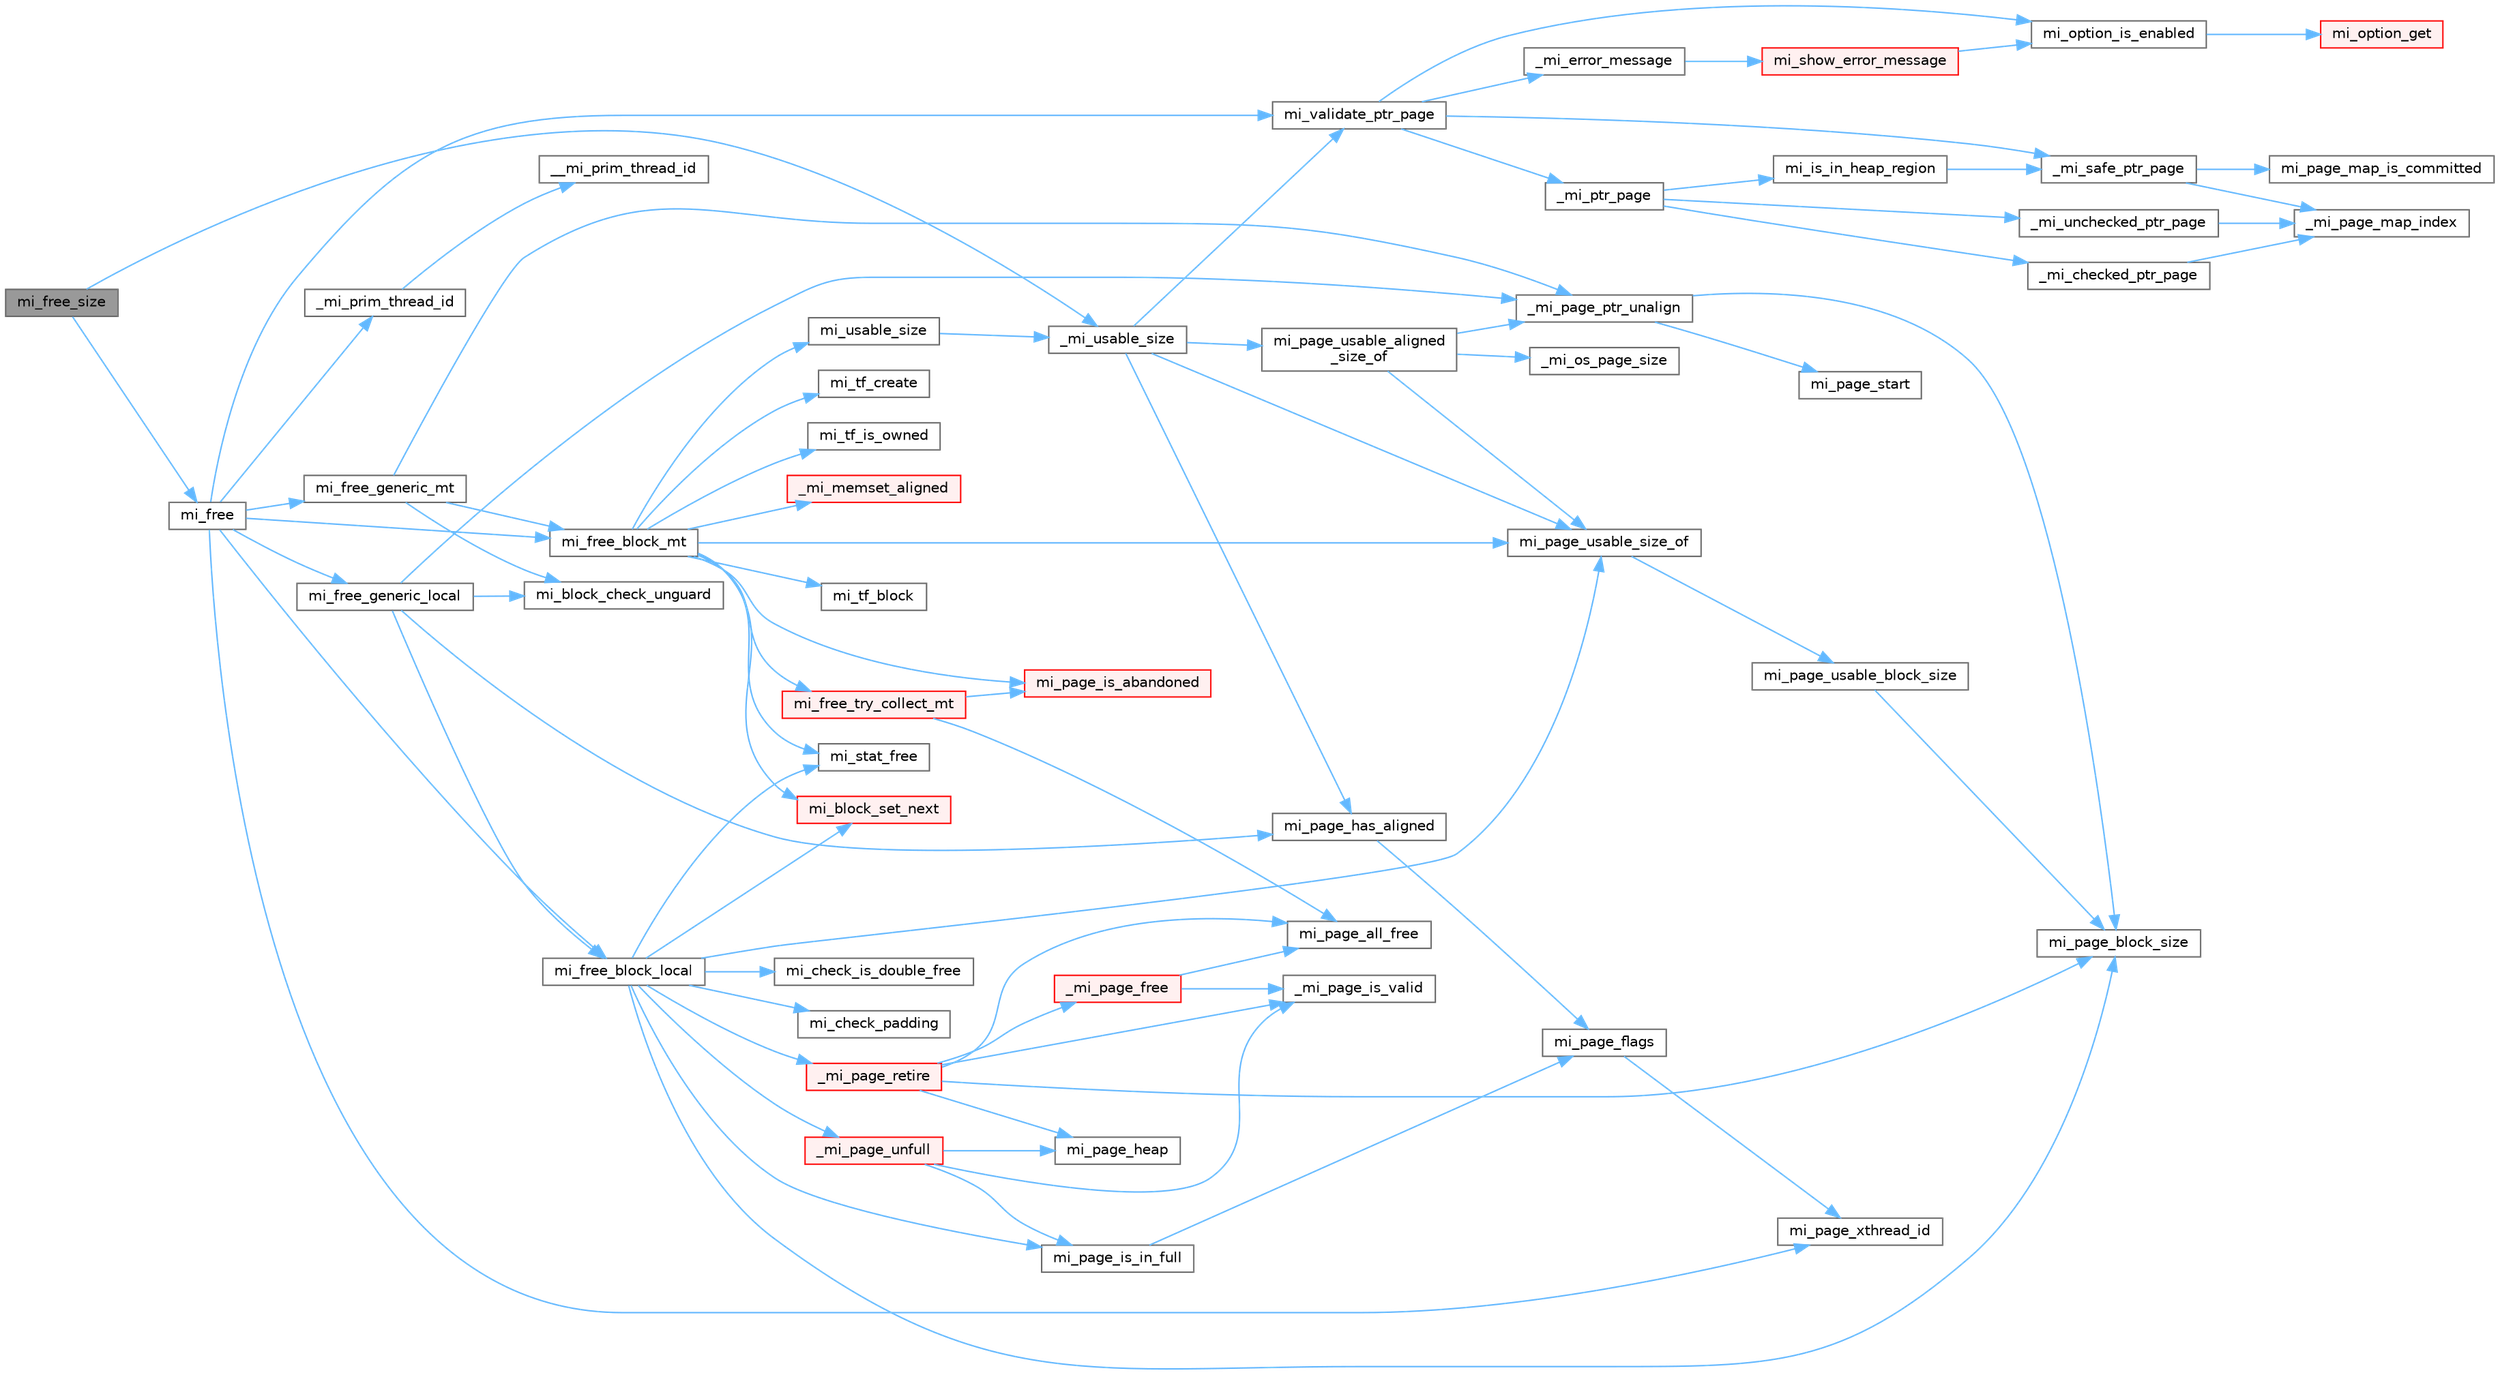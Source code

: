 digraph "mi_free_size"
{
 // LATEX_PDF_SIZE
  bgcolor="transparent";
  edge [fontname=Helvetica,fontsize=10,labelfontname=Helvetica,labelfontsize=10];
  node [fontname=Helvetica,fontsize=10,shape=box,height=0.2,width=0.4];
  rankdir="LR";
  Node1 [id="Node000001",label="mi_free_size",height=0.2,width=0.4,color="gray40", fillcolor="grey60", style="filled", fontcolor="black",tooltip=" "];
  Node1 -> Node2 [id="edge79_Node000001_Node000002",color="steelblue1",style="solid",tooltip=" "];
  Node2 [id="Node000002",label="_mi_usable_size",height=0.2,width=0.4,color="grey40", fillcolor="white", style="filled",URL="$free_8c.html#ad2304b1ed3a49b8c20e550c060d5627d",tooltip=" "];
  Node2 -> Node3 [id="edge80_Node000002_Node000003",color="steelblue1",style="solid",tooltip=" "];
  Node3 [id="Node000003",label="mi_page_has_aligned",height=0.2,width=0.4,color="grey40", fillcolor="white", style="filled",URL="$_e_a_s_t_l_2packages_2mimalloc_2include_2mimalloc_2internal_8h.html#ae0b5641b1e2fabf59c84685e08520852",tooltip=" "];
  Node3 -> Node4 [id="edge81_Node000003_Node000004",color="steelblue1",style="solid",tooltip=" "];
  Node4 [id="Node000004",label="mi_page_flags",height=0.2,width=0.4,color="grey40", fillcolor="white", style="filled",URL="$_e_a_s_t_l_2packages_2mimalloc_2include_2mimalloc_2internal_8h.html#a3d26e50ecf7ae2045d2a6dc69c3c30c8",tooltip=" "];
  Node4 -> Node5 [id="edge82_Node000004_Node000005",color="steelblue1",style="solid",tooltip=" "];
  Node5 [id="Node000005",label="mi_page_xthread_id",height=0.2,width=0.4,color="grey40", fillcolor="white", style="filled",URL="$_e_a_s_t_l_2packages_2mimalloc_2include_2mimalloc_2internal_8h.html#af15a53be4fb9aa00af3c25632b1b1dac",tooltip=" "];
  Node2 -> Node6 [id="edge83_Node000002_Node000006",color="steelblue1",style="solid",tooltip=" "];
  Node6 [id="Node000006",label="mi_page_usable_aligned\l_size_of",height=0.2,width=0.4,color="grey40", fillcolor="white", style="filled",URL="$free_8c.html#a85c1b5ab3965f4a581f194aa06d0cf45",tooltip=" "];
  Node6 -> Node7 [id="edge84_Node000006_Node000007",color="steelblue1",style="solid",tooltip=" "];
  Node7 [id="Node000007",label="_mi_os_page_size",height=0.2,width=0.4,color="grey40", fillcolor="white", style="filled",URL="$os_8c.html#a723e4c95209d4c6282b53317473e83d5",tooltip=" "];
  Node6 -> Node8 [id="edge85_Node000006_Node000008",color="steelblue1",style="solid",tooltip=" "];
  Node8 [id="Node000008",label="_mi_page_ptr_unalign",height=0.2,width=0.4,color="grey40", fillcolor="white", style="filled",URL="$free_8c.html#a02c896f799e571b628b2d7747ca9f771",tooltip=" "];
  Node8 -> Node9 [id="edge86_Node000008_Node000009",color="steelblue1",style="solid",tooltip=" "];
  Node9 [id="Node000009",label="mi_page_block_size",height=0.2,width=0.4,color="grey40", fillcolor="white", style="filled",URL="$_e_a_s_t_l_2packages_2mimalloc_2include_2mimalloc_2internal_8h.html#a6134893990c1f09da2b40092ceecc780",tooltip=" "];
  Node8 -> Node10 [id="edge87_Node000008_Node000010",color="steelblue1",style="solid",tooltip=" "];
  Node10 [id="Node000010",label="mi_page_start",height=0.2,width=0.4,color="grey40", fillcolor="white", style="filled",URL="$_e_a_s_t_l_2packages_2mimalloc_2include_2mimalloc_2internal_8h.html#a95e8b035747d340ad060f5cf0811b7e9",tooltip=" "];
  Node6 -> Node11 [id="edge88_Node000006_Node000011",color="steelblue1",style="solid",tooltip=" "];
  Node11 [id="Node000011",label="mi_page_usable_size_of",height=0.2,width=0.4,color="grey40", fillcolor="white", style="filled",URL="$free_8c.html#a26335e66b160c5319806a2e33f7b70e7",tooltip=" "];
  Node11 -> Node12 [id="edge89_Node000011_Node000012",color="steelblue1",style="solid",tooltip=" "];
  Node12 [id="Node000012",label="mi_page_usable_block_size",height=0.2,width=0.4,color="grey40", fillcolor="white", style="filled",URL="$_e_a_s_t_l_2packages_2mimalloc_2include_2mimalloc_2internal_8h.html#a432abca03d059a7d40d8d39617afc8f7",tooltip=" "];
  Node12 -> Node9 [id="edge90_Node000012_Node000009",color="steelblue1",style="solid",tooltip=" "];
  Node2 -> Node11 [id="edge91_Node000002_Node000011",color="steelblue1",style="solid",tooltip=" "];
  Node2 -> Node13 [id="edge92_Node000002_Node000013",color="steelblue1",style="solid",tooltip=" "];
  Node13 [id="Node000013",label="mi_validate_ptr_page",height=0.2,width=0.4,color="grey40", fillcolor="white", style="filled",URL="$free_8c.html#a3c325fa47ff6342dca1b913607844b93",tooltip=" "];
  Node13 -> Node14 [id="edge93_Node000013_Node000014",color="steelblue1",style="solid",tooltip=" "];
  Node14 [id="Node000014",label="_mi_error_message",height=0.2,width=0.4,color="grey40", fillcolor="white", style="filled",URL="$options_8c.html#a2bebc073bcaac71658e57bb260c2e426",tooltip=" "];
  Node14 -> Node15 [id="edge94_Node000014_Node000015",color="steelblue1",style="solid",tooltip=" "];
  Node15 [id="Node000015",label="mi_show_error_message",height=0.2,width=0.4,color="red", fillcolor="#FFF0F0", style="filled",URL="$options_8c.html#a025f32c63014753e87fd7a579d2bb8aa",tooltip=" "];
  Node15 -> Node16 [id="edge95_Node000015_Node000016",color="steelblue1",style="solid",tooltip=" "];
  Node16 [id="Node000016",label="mi_option_is_enabled",height=0.2,width=0.4,color="grey40", fillcolor="white", style="filled",URL="$group__options.html#ga459ad98f18b3fc9275474807fe0ca188",tooltip=" "];
  Node16 -> Node17 [id="edge96_Node000016_Node000017",color="steelblue1",style="solid",tooltip=" "];
  Node17 [id="Node000017",label="mi_option_get",height=0.2,width=0.4,color="red", fillcolor="#FFF0F0", style="filled",URL="$group__options.html#ga7e8af195cc81d3fa64ccf2662caa565a",tooltip=" "];
  Node13 -> Node51 [id="edge97_Node000013_Node000051",color="steelblue1",style="solid",tooltip=" "];
  Node51 [id="Node000051",label="_mi_ptr_page",height=0.2,width=0.4,color="grey40", fillcolor="white", style="filled",URL="$_e_a_s_t_l_2packages_2mimalloc_2include_2mimalloc_2internal_8h.html#acd84a462a2045538d19ecc56e6cc29f6",tooltip=" "];
  Node51 -> Node52 [id="edge98_Node000051_Node000052",color="steelblue1",style="solid",tooltip=" "];
  Node52 [id="Node000052",label="_mi_checked_ptr_page",height=0.2,width=0.4,color="grey40", fillcolor="white", style="filled",URL="$_e_a_s_t_l_2packages_2mimalloc_2include_2mimalloc_2internal_8h.html#aae1cb48b790d504329cb8031a6a716ef",tooltip=" "];
  Node52 -> Node53 [id="edge99_Node000052_Node000053",color="steelblue1",style="solid",tooltip=" "];
  Node53 [id="Node000053",label="_mi_page_map_index",height=0.2,width=0.4,color="grey40", fillcolor="white", style="filled",URL="$_e_a_s_t_l_2packages_2mimalloc_2include_2mimalloc_2internal_8h.html#ac5fb64f98ad24fd3b47091a14425c3dc",tooltip=" "];
  Node51 -> Node54 [id="edge100_Node000051_Node000054",color="steelblue1",style="solid",tooltip=" "];
  Node54 [id="Node000054",label="_mi_unchecked_ptr_page",height=0.2,width=0.4,color="grey40", fillcolor="white", style="filled",URL="$_e_a_s_t_l_2packages_2mimalloc_2include_2mimalloc_2internal_8h.html#af17a42b9aa712fc80ff8d725eb2300ec",tooltip=" "];
  Node54 -> Node53 [id="edge101_Node000054_Node000053",color="steelblue1",style="solid",tooltip=" "];
  Node51 -> Node55 [id="edge102_Node000051_Node000055",color="steelblue1",style="solid",tooltip=" "];
  Node55 [id="Node000055",label="mi_is_in_heap_region",height=0.2,width=0.4,color="grey40", fillcolor="white", style="filled",URL="$group__extended.html#ga5f071b10d4df1c3658e04e7fd67a94e6",tooltip=" "];
  Node55 -> Node56 [id="edge103_Node000055_Node000056",color="steelblue1",style="solid",tooltip=" "];
  Node56 [id="Node000056",label="_mi_safe_ptr_page",height=0.2,width=0.4,color="grey40", fillcolor="white", style="filled",URL="$page-map_8c.html#aa93d85305e51471aa1951ab818628a63",tooltip=" "];
  Node56 -> Node53 [id="edge104_Node000056_Node000053",color="steelblue1",style="solid",tooltip=" "];
  Node56 -> Node57 [id="edge105_Node000056_Node000057",color="steelblue1",style="solid",tooltip=" "];
  Node57 [id="Node000057",label="mi_page_map_is_committed",height=0.2,width=0.4,color="grey40", fillcolor="white", style="filled",URL="$page-map_8c.html#a271749b52471483dcfa20040df00277e",tooltip=" "];
  Node13 -> Node56 [id="edge106_Node000013_Node000056",color="steelblue1",style="solid",tooltip=" "];
  Node13 -> Node16 [id="edge107_Node000013_Node000016",color="steelblue1",style="solid",tooltip=" "];
  Node1 -> Node58 [id="edge108_Node000001_Node000058",color="steelblue1",style="solid",tooltip=" "];
  Node58 [id="Node000058",label="mi_free",height=0.2,width=0.4,color="grey40", fillcolor="white", style="filled",URL="$group__malloc.html#gaf2c7b89c327d1f60f59e68b9ea644d95",tooltip=" "];
  Node58 -> Node33 [id="edge109_Node000058_Node000033",color="steelblue1",style="solid",tooltip=" "];
  Node33 [id="Node000033",label="_mi_prim_thread_id",height=0.2,width=0.4,color="grey40", fillcolor="white", style="filled",URL="$prim_8h.html#a3875c92cbb791d0a7c69bc1fd2df6804",tooltip=" "];
  Node33 -> Node34 [id="edge110_Node000033_Node000034",color="steelblue1",style="solid",tooltip=" "];
  Node34 [id="Node000034",label="__mi_prim_thread_id",height=0.2,width=0.4,color="grey40", fillcolor="white", style="filled",URL="$prim_8h.html#a42ea20cb0253ec21dff5f6770927df20",tooltip=" "];
  Node58 -> Node59 [id="edge111_Node000058_Node000059",color="steelblue1",style="solid",tooltip=" "];
  Node59 [id="Node000059",label="mi_free_block_local",height=0.2,width=0.4,color="grey40", fillcolor="white", style="filled",URL="$free_8c.html#a4ea336aeb08fb4786186f6087a751d3c",tooltip=" "];
  Node59 -> Node60 [id="edge112_Node000059_Node000060",color="steelblue1",style="solid",tooltip=" "];
  Node60 [id="Node000060",label="_mi_page_retire",height=0.2,width=0.4,color="red", fillcolor="#FFF0F0", style="filled",URL="$page_8c.html#a54b1e58a3b88604ea8dc4d9220f4c32c",tooltip=" "];
  Node60 -> Node61 [id="edge113_Node000060_Node000061",color="steelblue1",style="solid",tooltip=" "];
  Node61 [id="Node000061",label="_mi_page_free",height=0.2,width=0.4,color="red", fillcolor="#FFF0F0", style="filled",URL="$page_8c.html#a1c5c78a8becee842d5b9444a2ee67a3b",tooltip=" "];
  Node61 -> Node235 [id="edge114_Node000061_Node000235",color="steelblue1",style="solid",tooltip=" "];
  Node235 [id="Node000235",label="_mi_page_is_valid",height=0.2,width=0.4,color="grey40", fillcolor="white", style="filled",URL="$_e_a_s_t_l_2packages_2mimalloc_2include_2mimalloc_2internal_8h.html#af1d572618734511626662f9f7befb8e9",tooltip=" "];
  Node61 -> Node226 [id="edge115_Node000061_Node000226",color="steelblue1",style="solid",tooltip=" "];
  Node226 [id="Node000226",label="mi_page_all_free",height=0.2,width=0.4,color="grey40", fillcolor="white", style="filled",URL="$_e_a_s_t_l_2packages_2mimalloc_2include_2mimalloc_2internal_8h.html#adfd6d23350810ca36986ffbc5459c93d",tooltip=" "];
  Node60 -> Node235 [id="edge116_Node000060_Node000235",color="steelblue1",style="solid",tooltip=" "];
  Node60 -> Node226 [id="edge117_Node000060_Node000226",color="steelblue1",style="solid",tooltip=" "];
  Node60 -> Node9 [id="edge118_Node000060_Node000009",color="steelblue1",style="solid",tooltip=" "];
  Node60 -> Node244 [id="edge119_Node000060_Node000244",color="steelblue1",style="solid",tooltip=" "];
  Node244 [id="Node000244",label="mi_page_heap",height=0.2,width=0.4,color="grey40", fillcolor="white", style="filled",URL="$_e_a_s_t_l_2packages_2mimalloc_2include_2mimalloc_2internal_8h.html#a35ba87308ac94f73791017e50d3ab4c7",tooltip=" "];
  Node59 -> Node252 [id="edge120_Node000059_Node000252",color="steelblue1",style="solid",tooltip=" "];
  Node252 [id="Node000252",label="_mi_page_unfull",height=0.2,width=0.4,color="red", fillcolor="#FFF0F0", style="filled",URL="$page_8c.html#a56fb2dd5b89d7848f041fc2f9ad189a0",tooltip=" "];
  Node252 -> Node235 [id="edge121_Node000252_Node000235",color="steelblue1",style="solid",tooltip=" "];
  Node252 -> Node244 [id="edge122_Node000252_Node000244",color="steelblue1",style="solid",tooltip=" "];
  Node252 -> Node239 [id="edge123_Node000252_Node000239",color="steelblue1",style="solid",tooltip=" "];
  Node239 [id="Node000239",label="mi_page_is_in_full",height=0.2,width=0.4,color="grey40", fillcolor="white", style="filled",URL="$_e_a_s_t_l_2packages_2mimalloc_2include_2mimalloc_2internal_8h.html#a250f4d0710309fb1cff782cd06644842",tooltip=" "];
  Node239 -> Node4 [id="edge124_Node000239_Node000004",color="steelblue1",style="solid",tooltip=" "];
  Node59 -> Node255 [id="edge125_Node000059_Node000255",color="steelblue1",style="solid",tooltip=" "];
  Node255 [id="Node000255",label="mi_block_set_next",height=0.2,width=0.4,color="red", fillcolor="#FFF0F0", style="filled",URL="$_e_a_s_t_l_2packages_2mimalloc_2include_2mimalloc_2internal_8h.html#ac7b440a922454c163ed1139aac9b946d",tooltip=" "];
  Node59 -> Node259 [id="edge126_Node000059_Node000259",color="steelblue1",style="solid",tooltip=" "];
  Node259 [id="Node000259",label="mi_check_is_double_free",height=0.2,width=0.4,color="grey40", fillcolor="white", style="filled",URL="$free_8c.html#ad23f1572e5f6b82c4c59a43fb9f0595d",tooltip=" "];
  Node59 -> Node260 [id="edge127_Node000059_Node000260",color="steelblue1",style="solid",tooltip=" "];
  Node260 [id="Node000260",label="mi_check_padding",height=0.2,width=0.4,color="grey40", fillcolor="white", style="filled",URL="$free_8c.html#a607d73b1962b5676b5fb0a58d0eda6d8",tooltip=" "];
  Node59 -> Node9 [id="edge128_Node000059_Node000009",color="steelblue1",style="solid",tooltip=" "];
  Node59 -> Node239 [id="edge129_Node000059_Node000239",color="steelblue1",style="solid",tooltip=" "];
  Node59 -> Node11 [id="edge130_Node000059_Node000011",color="steelblue1",style="solid",tooltip=" "];
  Node59 -> Node261 [id="edge131_Node000059_Node000261",color="steelblue1",style="solid",tooltip=" "];
  Node261 [id="Node000261",label="mi_stat_free",height=0.2,width=0.4,color="grey40", fillcolor="white", style="filled",URL="$free_8c.html#a559045bfe8e993e8ee3e7aef40cf1e35",tooltip=" "];
  Node58 -> Node262 [id="edge132_Node000058_Node000262",color="steelblue1",style="solid",tooltip=" "];
  Node262 [id="Node000262",label="mi_free_block_mt",height=0.2,width=0.4,color="grey40", fillcolor="white", style="filled",URL="$free_8c.html#af5ffcf95b8bfc34e499ae3b203e72475",tooltip=" "];
  Node262 -> Node158 [id="edge133_Node000262_Node000158",color="steelblue1",style="solid",tooltip=" "];
  Node158 [id="Node000158",label="_mi_memset_aligned",height=0.2,width=0.4,color="red", fillcolor="#FFF0F0", style="filled",URL="$_e_a_s_t_l_2packages_2mimalloc_2include_2mimalloc_2internal_8h.html#a770dbf90c89e7e7761f2f99c0fc28115",tooltip=" "];
  Node262 -> Node255 [id="edge134_Node000262_Node000255",color="steelblue1",style="solid",tooltip=" "];
  Node262 -> Node263 [id="edge135_Node000262_Node000263",color="steelblue1",style="solid",tooltip=" "];
  Node263 [id="Node000263",label="mi_free_try_collect_mt",height=0.2,width=0.4,color="red", fillcolor="#FFF0F0", style="filled",URL="$free_8c.html#a95d8dc8cc63abfde145fac55e9353d24",tooltip=" "];
  Node263 -> Node226 [id="edge136_Node000263_Node000226",color="steelblue1",style="solid",tooltip=" "];
  Node263 -> Node230 [id="edge137_Node000263_Node000230",color="steelblue1",style="solid",tooltip=" "];
  Node230 [id="Node000230",label="mi_page_is_abandoned",height=0.2,width=0.4,color="red", fillcolor="#FFF0F0", style="filled",URL="$_e_a_s_t_l_2packages_2mimalloc_2include_2mimalloc_2internal_8h.html#aa75f964d916bd58a37861b88491c51fb",tooltip=" "];
  Node262 -> Node230 [id="edge138_Node000262_Node000230",color="steelblue1",style="solid",tooltip=" "];
  Node262 -> Node11 [id="edge139_Node000262_Node000011",color="steelblue1",style="solid",tooltip=" "];
  Node262 -> Node261 [id="edge140_Node000262_Node000261",color="steelblue1",style="solid",tooltip=" "];
  Node262 -> Node312 [id="edge141_Node000262_Node000312",color="steelblue1",style="solid",tooltip=" "];
  Node312 [id="Node000312",label="mi_tf_block",height=0.2,width=0.4,color="grey40", fillcolor="white", style="filled",URL="$_e_a_s_t_l_2packages_2mimalloc_2include_2mimalloc_2internal_8h.html#a68f9b45db9fe19930366d0e473bdf791",tooltip=" "];
  Node262 -> Node313 [id="edge142_Node000262_Node000313",color="steelblue1",style="solid",tooltip=" "];
  Node313 [id="Node000313",label="mi_tf_create",height=0.2,width=0.4,color="grey40", fillcolor="white", style="filled",URL="$_e_a_s_t_l_2packages_2mimalloc_2include_2mimalloc_2internal_8h.html#ae5ecd5e45278bd147fbe6720cba0f323",tooltip=" "];
  Node262 -> Node234 [id="edge143_Node000262_Node000234",color="steelblue1",style="solid",tooltip=" "];
  Node234 [id="Node000234",label="mi_tf_is_owned",height=0.2,width=0.4,color="grey40", fillcolor="white", style="filled",URL="$_e_a_s_t_l_2packages_2mimalloc_2include_2mimalloc_2internal_8h.html#aa501cc20d36064923e3d70c4a08879c4",tooltip=" "];
  Node262 -> Node325 [id="edge144_Node000262_Node000325",color="steelblue1",style="solid",tooltip=" "];
  Node325 [id="Node000325",label="mi_usable_size",height=0.2,width=0.4,color="grey40", fillcolor="white", style="filled",URL="$free_8c.html#ad4efa3dd9163181d18af0361e45dac86",tooltip=" "];
  Node325 -> Node2 [id="edge145_Node000325_Node000002",color="steelblue1",style="solid",tooltip=" "];
  Node58 -> Node326 [id="edge146_Node000058_Node000326",color="steelblue1",style="solid",tooltip=" "];
  Node326 [id="Node000326",label="mi_free_generic_local",height=0.2,width=0.4,color="grey40", fillcolor="white", style="filled",URL="$free_8c.html#a2e61936ec89160d051a72f0d1f95424f",tooltip=" "];
  Node326 -> Node8 [id="edge147_Node000326_Node000008",color="steelblue1",style="solid",tooltip=" "];
  Node326 -> Node327 [id="edge148_Node000326_Node000327",color="steelblue1",style="solid",tooltip=" "];
  Node327 [id="Node000327",label="mi_block_check_unguard",height=0.2,width=0.4,color="grey40", fillcolor="white", style="filled",URL="$free_8c.html#a9faffbac5f73a12ca8d2567027a1c43a",tooltip=" "];
  Node326 -> Node59 [id="edge149_Node000326_Node000059",color="steelblue1",style="solid",tooltip=" "];
  Node326 -> Node3 [id="edge150_Node000326_Node000003",color="steelblue1",style="solid",tooltip=" "];
  Node58 -> Node328 [id="edge151_Node000058_Node000328",color="steelblue1",style="solid",tooltip=" "];
  Node328 [id="Node000328",label="mi_free_generic_mt",height=0.2,width=0.4,color="grey40", fillcolor="white", style="filled",URL="$free_8c.html#acc3316883c1cf74f78cb41e5d1b46ced",tooltip=" "];
  Node328 -> Node8 [id="edge152_Node000328_Node000008",color="steelblue1",style="solid",tooltip=" "];
  Node328 -> Node327 [id="edge153_Node000328_Node000327",color="steelblue1",style="solid",tooltip=" "];
  Node328 -> Node262 [id="edge154_Node000328_Node000262",color="steelblue1",style="solid",tooltip=" "];
  Node58 -> Node5 [id="edge155_Node000058_Node000005",color="steelblue1",style="solid",tooltip=" "];
  Node58 -> Node13 [id="edge156_Node000058_Node000013",color="steelblue1",style="solid",tooltip=" "];
}

